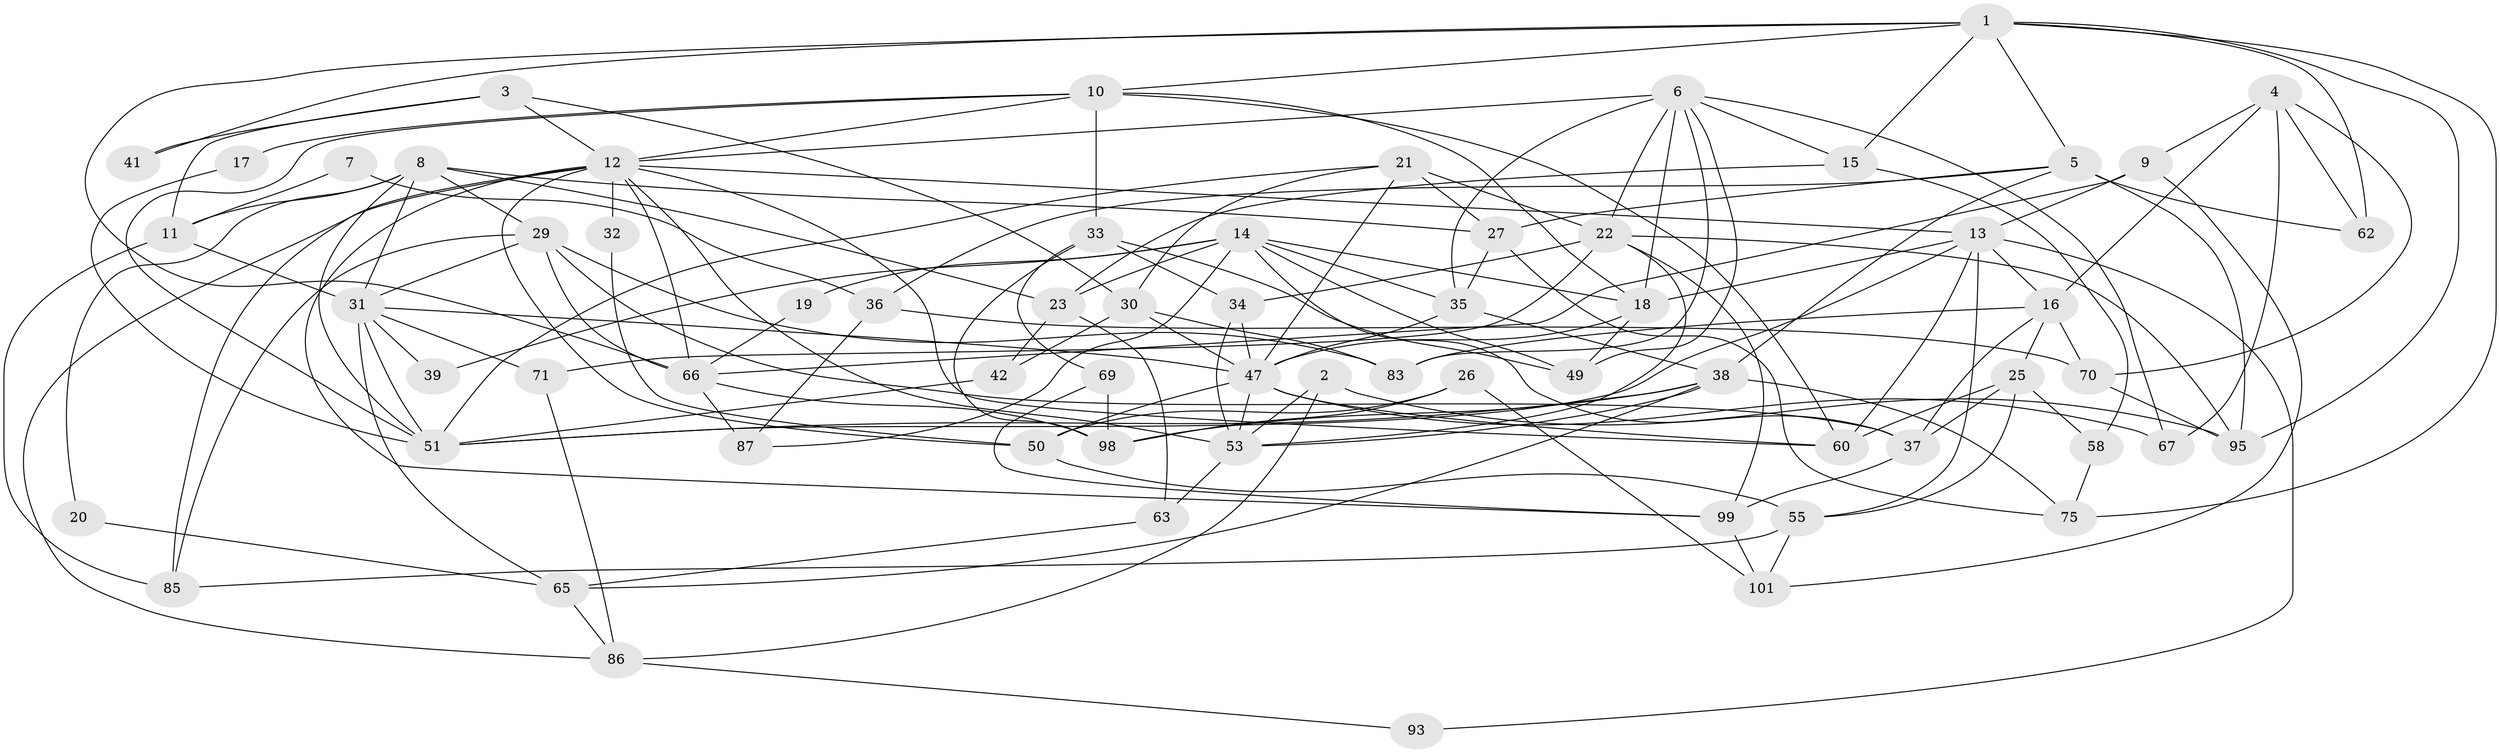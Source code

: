 // Generated by graph-tools (version 1.1) at 2025/24/03/03/25 07:24:01]
// undirected, 65 vertices, 158 edges
graph export_dot {
graph [start="1"]
  node [color=gray90,style=filled];
  1 [super="+80"];
  2;
  3 [super="+57"];
  4 [super="+76"];
  5;
  6 [super="+28"];
  7;
  8 [super="+59"];
  9 [super="+46"];
  10 [super="+96"];
  11 [super="+72"];
  12 [super="+48"];
  13 [super="+94"];
  14 [super="+43"];
  15;
  16 [super="+91"];
  17;
  18 [super="+56"];
  19;
  20;
  21 [super="+64"];
  22 [super="+52"];
  23 [super="+24"];
  25 [super="+73"];
  26;
  27 [super="+40"];
  29 [super="+54"];
  30 [super="+45"];
  31 [super="+92"];
  32;
  33 [super="+89"];
  34 [super="+82"];
  35 [super="+44"];
  36;
  37 [super="+77"];
  38 [super="+88"];
  39;
  41;
  42 [super="+68"];
  47 [super="+74"];
  49;
  50;
  51 [super="+84"];
  53 [super="+61"];
  55 [super="+100"];
  58;
  60 [super="+79"];
  62;
  63;
  65;
  66 [super="+78"];
  67;
  69 [super="+81"];
  70;
  71;
  75;
  83 [super="+97"];
  85;
  86 [super="+90"];
  87;
  93;
  95;
  98;
  99;
  101;
  1 -- 41;
  1 -- 62;
  1 -- 66;
  1 -- 75;
  1 -- 10;
  1 -- 5;
  1 -- 95;
  1 -- 15;
  2 -- 53;
  2 -- 95;
  2 -- 86;
  3 -- 11;
  3 -- 30;
  3 -- 41;
  3 -- 12;
  4 -- 62;
  4 -- 16;
  4 -- 67;
  4 -- 70;
  4 -- 9;
  5 -- 36;
  5 -- 38;
  5 -- 62;
  5 -- 95;
  5 -- 27;
  6 -- 35;
  6 -- 22;
  6 -- 67;
  6 -- 49;
  6 -- 83;
  6 -- 12;
  6 -- 15;
  6 -- 18;
  7 -- 11;
  7 -- 36;
  8 -- 29;
  8 -- 20;
  8 -- 51;
  8 -- 23;
  8 -- 11;
  8 -- 27;
  8 -- 31;
  9 -- 101;
  9 -- 66;
  9 -- 13;
  10 -- 60;
  10 -- 17;
  10 -- 33;
  10 -- 51;
  10 -- 12;
  10 -- 18;
  11 -- 85;
  11 -- 31;
  12 -- 32 [weight=2];
  12 -- 60;
  12 -- 85;
  12 -- 86;
  12 -- 66;
  12 -- 99;
  12 -- 50;
  12 -- 53;
  12 -- 13;
  13 -- 93;
  13 -- 16;
  13 -- 18;
  13 -- 51;
  13 -- 60;
  13 -- 55;
  14 -- 18;
  14 -- 19 [weight=2];
  14 -- 23;
  14 -- 37;
  14 -- 87;
  14 -- 49;
  14 -- 39;
  14 -- 35;
  15 -- 58;
  15 -- 23;
  16 -- 83;
  16 -- 70;
  16 -- 25;
  16 -- 37;
  17 -- 51;
  18 -- 49;
  18 -- 47;
  19 -- 66;
  20 -- 65;
  21 -- 22;
  21 -- 51;
  21 -- 47;
  21 -- 30;
  21 -- 27;
  22 -- 34;
  22 -- 71;
  22 -- 99;
  22 -- 53;
  22 -- 95;
  23 -- 42;
  23 -- 63;
  25 -- 37;
  25 -- 58;
  25 -- 60;
  25 -- 55;
  26 -- 101;
  26 -- 98;
  26 -- 50;
  27 -- 75;
  27 -- 35;
  29 -- 66;
  29 -- 83 [weight=2];
  29 -- 37;
  29 -- 85;
  29 -- 31;
  30 -- 83;
  30 -- 47;
  30 -- 42;
  31 -- 71;
  31 -- 39;
  31 -- 47;
  31 -- 65;
  31 -- 51;
  32 -- 50;
  33 -- 49;
  33 -- 69;
  33 -- 34;
  33 -- 98;
  34 -- 47;
  34 -- 53 [weight=2];
  35 -- 47;
  35 -- 38;
  36 -- 87;
  36 -- 70;
  37 -- 99;
  38 -- 65;
  38 -- 75;
  38 -- 98 [weight=2];
  38 -- 51;
  38 -- 53;
  42 -- 51;
  47 -- 53;
  47 -- 67;
  47 -- 50;
  47 -- 60;
  50 -- 55;
  53 -- 63;
  55 -- 85;
  55 -- 101;
  58 -- 75;
  63 -- 65;
  65 -- 86;
  66 -- 87;
  66 -- 98;
  69 -- 99;
  69 -- 98;
  70 -- 95;
  71 -- 86;
  86 -- 93;
  99 -- 101;
}
